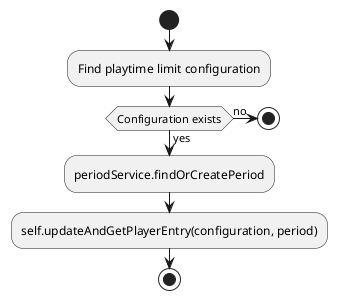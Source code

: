 [plantuml]
----
@startuml
start
:Find playtime limit configuration;
if (Configuration exists) then (yes)
  :periodService.findOrCreatePeriod;
  :self.updateAndGetPlayerEntry(configuration, period);
  stop
else (no)
  stop
@enduml
----
[plantuml]
